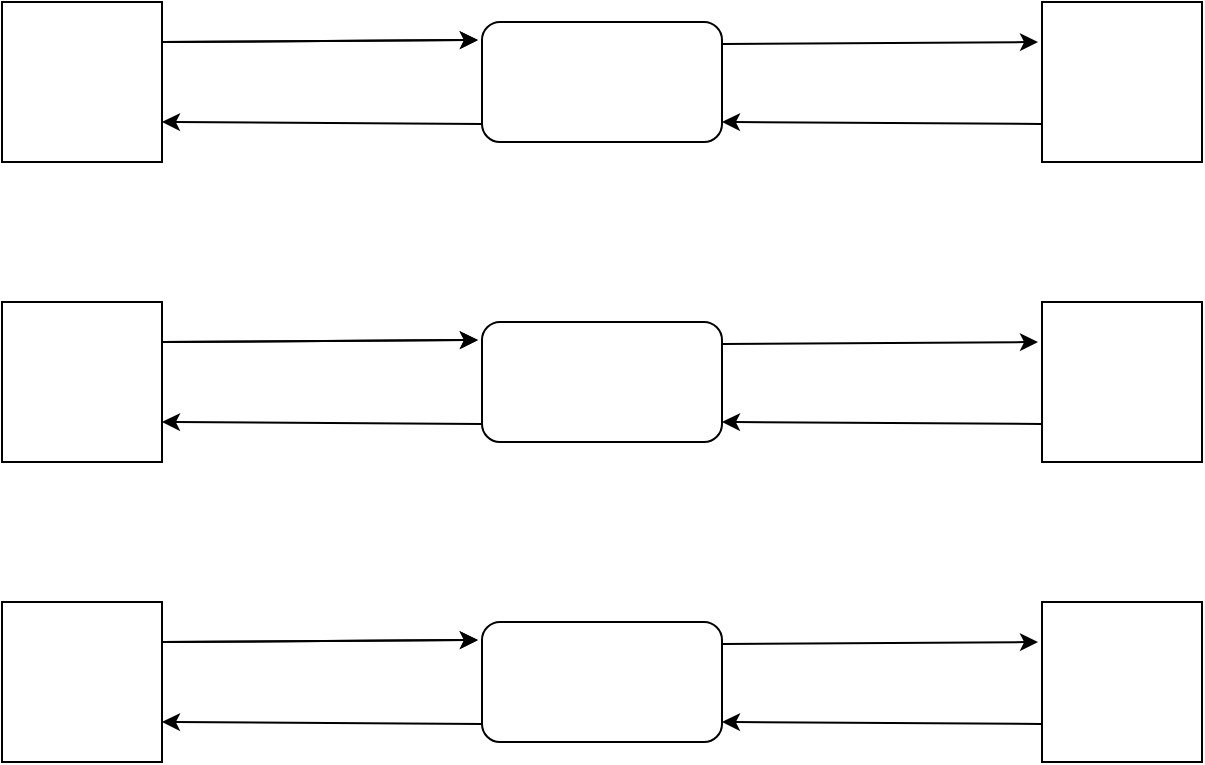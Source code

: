 <mxfile version="13.10.6" type="github">
  <diagram id="2frqTHtaEJu69DWvaWv0" name="Page-1">
    <mxGraphModel dx="1102" dy="630" grid="1" gridSize="10" guides="1" tooltips="1" connect="1" arrows="1" fold="1" page="1" pageScale="1" pageWidth="827" pageHeight="1169" math="0" shadow="0">
      <root>
        <mxCell id="0" />
        <mxCell id="1" parent="0" />
        <mxCell id="f4Xv82wCrHwWrjU4FI0w-1" value="" style="whiteSpace=wrap;html=1;aspect=fixed;" vertex="1" parent="1">
          <mxGeometry x="70" y="50" width="80" height="80" as="geometry" />
        </mxCell>
        <mxCell id="f4Xv82wCrHwWrjU4FI0w-2" value="" style="whiteSpace=wrap;html=1;aspect=fixed;" vertex="1" parent="1">
          <mxGeometry x="590" y="50" width="80" height="80" as="geometry" />
        </mxCell>
        <mxCell id="f4Xv82wCrHwWrjU4FI0w-3" value="" style="rounded=1;whiteSpace=wrap;html=1;" vertex="1" parent="1">
          <mxGeometry x="310" y="60" width="120" height="60" as="geometry" />
        </mxCell>
        <mxCell id="f4Xv82wCrHwWrjU4FI0w-7" value="" style="endArrow=classic;html=1;entryX=-0.017;entryY=0.15;entryDx=0;entryDy=0;entryPerimeter=0;" edge="1" parent="1" target="f4Xv82wCrHwWrjU4FI0w-3">
          <mxGeometry width="50" height="50" relative="1" as="geometry">
            <mxPoint x="150" y="70" as="sourcePoint" />
            <mxPoint x="200" y="20" as="targetPoint" />
          </mxGeometry>
        </mxCell>
        <mxCell id="f4Xv82wCrHwWrjU4FI0w-8" value="" style="endArrow=classic;html=1;entryX=-0.017;entryY=0.15;entryDx=0;entryDy=0;entryPerimeter=0;" edge="1" parent="1">
          <mxGeometry width="50" height="50" relative="1" as="geometry">
            <mxPoint x="150" y="70" as="sourcePoint" />
            <mxPoint x="307.96" y="69" as="targetPoint" />
          </mxGeometry>
        </mxCell>
        <mxCell id="f4Xv82wCrHwWrjU4FI0w-9" value="" style="endArrow=classic;html=1;" edge="1" parent="1">
          <mxGeometry width="50" height="50" relative="1" as="geometry">
            <mxPoint x="430" y="71" as="sourcePoint" />
            <mxPoint x="588" y="70" as="targetPoint" />
          </mxGeometry>
        </mxCell>
        <mxCell id="f4Xv82wCrHwWrjU4FI0w-10" value="" style="endArrow=classic;html=1;entryX=1;entryY=0.75;entryDx=0;entryDy=0;" edge="1" parent="1" target="f4Xv82wCrHwWrjU4FI0w-1">
          <mxGeometry width="50" height="50" relative="1" as="geometry">
            <mxPoint x="310" y="111" as="sourcePoint" />
            <mxPoint x="180" y="110" as="targetPoint" />
          </mxGeometry>
        </mxCell>
        <mxCell id="f4Xv82wCrHwWrjU4FI0w-11" value="" style="endArrow=classic;html=1;entryX=1;entryY=0.75;entryDx=0;entryDy=0;" edge="1" parent="1">
          <mxGeometry width="50" height="50" relative="1" as="geometry">
            <mxPoint x="590" y="111" as="sourcePoint" />
            <mxPoint x="430" y="110" as="targetPoint" />
          </mxGeometry>
        </mxCell>
        <mxCell id="f4Xv82wCrHwWrjU4FI0w-12" value="" style="whiteSpace=wrap;html=1;aspect=fixed;" vertex="1" parent="1">
          <mxGeometry x="70" y="200" width="80" height="80" as="geometry" />
        </mxCell>
        <mxCell id="f4Xv82wCrHwWrjU4FI0w-13" value="" style="whiteSpace=wrap;html=1;aspect=fixed;" vertex="1" parent="1">
          <mxGeometry x="590" y="200" width="80" height="80" as="geometry" />
        </mxCell>
        <mxCell id="f4Xv82wCrHwWrjU4FI0w-14" value="" style="rounded=1;whiteSpace=wrap;html=1;" vertex="1" parent="1">
          <mxGeometry x="310" y="210" width="120" height="60" as="geometry" />
        </mxCell>
        <mxCell id="f4Xv82wCrHwWrjU4FI0w-15" value="" style="endArrow=classic;html=1;entryX=-0.017;entryY=0.15;entryDx=0;entryDy=0;entryPerimeter=0;" edge="1" parent="1" target="f4Xv82wCrHwWrjU4FI0w-14">
          <mxGeometry width="50" height="50" relative="1" as="geometry">
            <mxPoint x="150" y="220" as="sourcePoint" />
            <mxPoint x="200" y="170" as="targetPoint" />
          </mxGeometry>
        </mxCell>
        <mxCell id="f4Xv82wCrHwWrjU4FI0w-16" value="" style="endArrow=classic;html=1;entryX=-0.017;entryY=0.15;entryDx=0;entryDy=0;entryPerimeter=0;" edge="1" parent="1">
          <mxGeometry width="50" height="50" relative="1" as="geometry">
            <mxPoint x="150" y="220" as="sourcePoint" />
            <mxPoint x="307.96" y="219" as="targetPoint" />
          </mxGeometry>
        </mxCell>
        <mxCell id="f4Xv82wCrHwWrjU4FI0w-17" value="" style="endArrow=classic;html=1;" edge="1" parent="1">
          <mxGeometry width="50" height="50" relative="1" as="geometry">
            <mxPoint x="430" y="221" as="sourcePoint" />
            <mxPoint x="588" y="220" as="targetPoint" />
          </mxGeometry>
        </mxCell>
        <mxCell id="f4Xv82wCrHwWrjU4FI0w-18" value="" style="endArrow=classic;html=1;entryX=1;entryY=0.75;entryDx=0;entryDy=0;" edge="1" parent="1" target="f4Xv82wCrHwWrjU4FI0w-12">
          <mxGeometry width="50" height="50" relative="1" as="geometry">
            <mxPoint x="310" y="261" as="sourcePoint" />
            <mxPoint x="180" y="260" as="targetPoint" />
          </mxGeometry>
        </mxCell>
        <mxCell id="f4Xv82wCrHwWrjU4FI0w-19" value="" style="endArrow=classic;html=1;entryX=1;entryY=0.75;entryDx=0;entryDy=0;" edge="1" parent="1">
          <mxGeometry width="50" height="50" relative="1" as="geometry">
            <mxPoint x="590" y="261" as="sourcePoint" />
            <mxPoint x="430" y="260" as="targetPoint" />
          </mxGeometry>
        </mxCell>
        <mxCell id="f4Xv82wCrHwWrjU4FI0w-20" value="" style="whiteSpace=wrap;html=1;aspect=fixed;" vertex="1" parent="1">
          <mxGeometry x="70" y="350" width="80" height="80" as="geometry" />
        </mxCell>
        <mxCell id="f4Xv82wCrHwWrjU4FI0w-21" value="" style="whiteSpace=wrap;html=1;aspect=fixed;" vertex="1" parent="1">
          <mxGeometry x="590" y="350" width="80" height="80" as="geometry" />
        </mxCell>
        <mxCell id="f4Xv82wCrHwWrjU4FI0w-22" value="" style="rounded=1;whiteSpace=wrap;html=1;" vertex="1" parent="1">
          <mxGeometry x="310" y="360" width="120" height="60" as="geometry" />
        </mxCell>
        <mxCell id="f4Xv82wCrHwWrjU4FI0w-23" value="" style="endArrow=classic;html=1;entryX=-0.017;entryY=0.15;entryDx=0;entryDy=0;entryPerimeter=0;" edge="1" parent="1" target="f4Xv82wCrHwWrjU4FI0w-22">
          <mxGeometry width="50" height="50" relative="1" as="geometry">
            <mxPoint x="150" y="370" as="sourcePoint" />
            <mxPoint x="200" y="320" as="targetPoint" />
          </mxGeometry>
        </mxCell>
        <mxCell id="f4Xv82wCrHwWrjU4FI0w-24" value="" style="endArrow=classic;html=1;entryX=-0.017;entryY=0.15;entryDx=0;entryDy=0;entryPerimeter=0;" edge="1" parent="1">
          <mxGeometry width="50" height="50" relative="1" as="geometry">
            <mxPoint x="150" y="370" as="sourcePoint" />
            <mxPoint x="307.96" y="369" as="targetPoint" />
          </mxGeometry>
        </mxCell>
        <mxCell id="f4Xv82wCrHwWrjU4FI0w-25" value="" style="endArrow=classic;html=1;" edge="1" parent="1">
          <mxGeometry width="50" height="50" relative="1" as="geometry">
            <mxPoint x="430" y="371" as="sourcePoint" />
            <mxPoint x="588" y="370" as="targetPoint" />
          </mxGeometry>
        </mxCell>
        <mxCell id="f4Xv82wCrHwWrjU4FI0w-26" value="" style="endArrow=classic;html=1;entryX=1;entryY=0.75;entryDx=0;entryDy=0;" edge="1" parent="1" target="f4Xv82wCrHwWrjU4FI0w-20">
          <mxGeometry width="50" height="50" relative="1" as="geometry">
            <mxPoint x="310" y="411" as="sourcePoint" />
            <mxPoint x="180" y="410" as="targetPoint" />
          </mxGeometry>
        </mxCell>
        <mxCell id="f4Xv82wCrHwWrjU4FI0w-27" value="" style="endArrow=classic;html=1;entryX=1;entryY=0.75;entryDx=0;entryDy=0;" edge="1" parent="1">
          <mxGeometry width="50" height="50" relative="1" as="geometry">
            <mxPoint x="590" y="411" as="sourcePoint" />
            <mxPoint x="430" y="410" as="targetPoint" />
          </mxGeometry>
        </mxCell>
      </root>
    </mxGraphModel>
  </diagram>
</mxfile>
